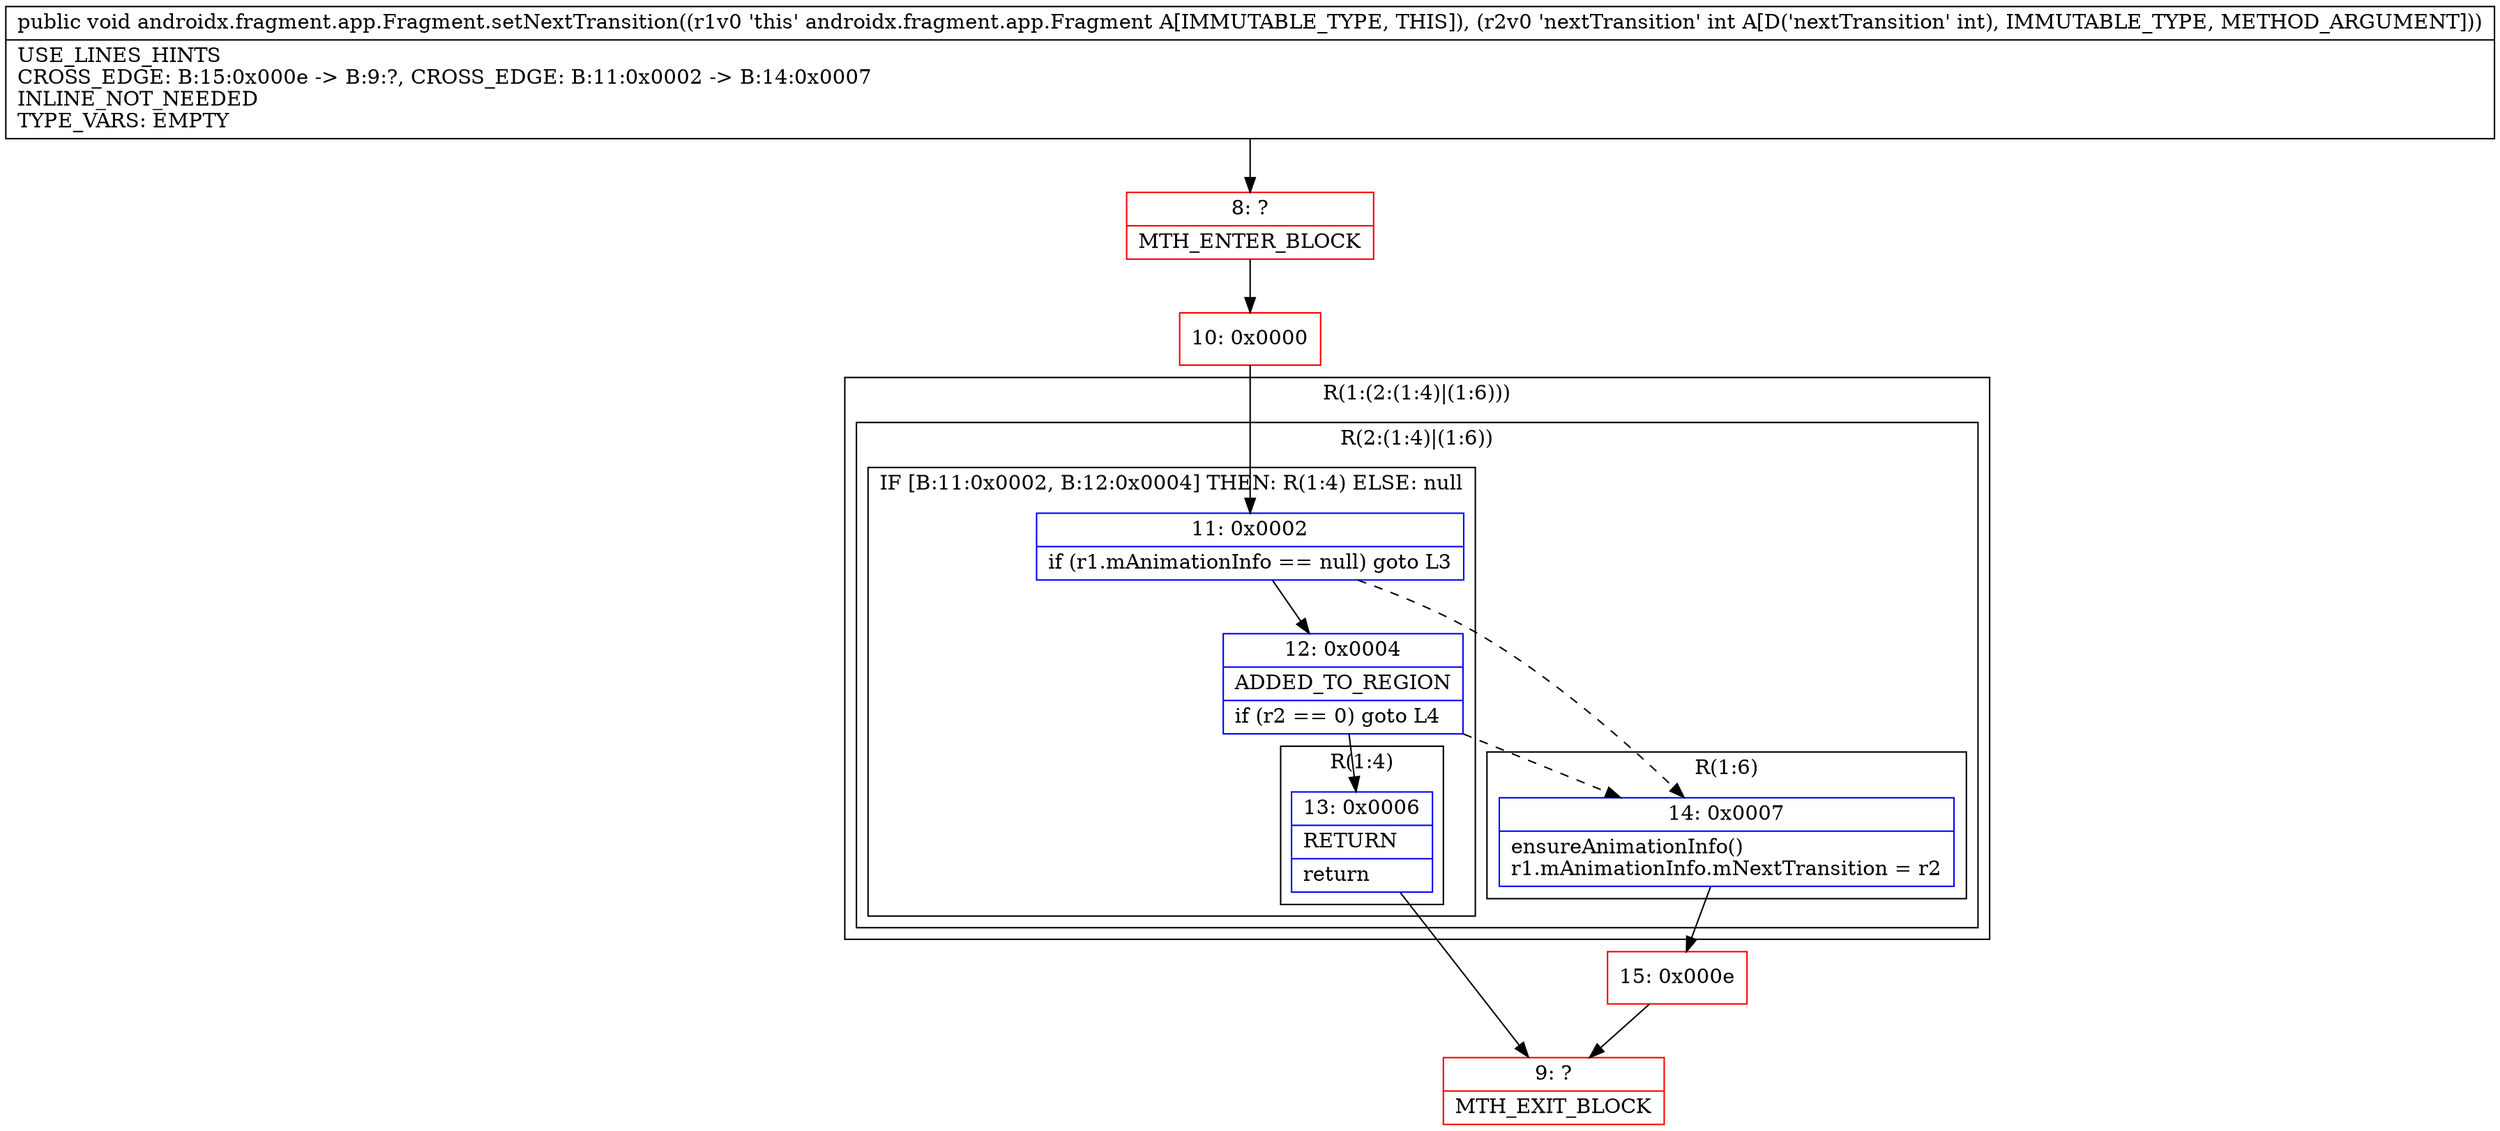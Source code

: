 digraph "CFG forandroidx.fragment.app.Fragment.setNextTransition(I)V" {
subgraph cluster_Region_698662730 {
label = "R(1:(2:(1:4)|(1:6)))";
node [shape=record,color=blue];
subgraph cluster_Region_1542835991 {
label = "R(2:(1:4)|(1:6))";
node [shape=record,color=blue];
subgraph cluster_IfRegion_131361956 {
label = "IF [B:11:0x0002, B:12:0x0004] THEN: R(1:4) ELSE: null";
node [shape=record,color=blue];
Node_11 [shape=record,label="{11\:\ 0x0002|if (r1.mAnimationInfo == null) goto L3\l}"];
Node_12 [shape=record,label="{12\:\ 0x0004|ADDED_TO_REGION\l|if (r2 == 0) goto L4\l}"];
subgraph cluster_Region_217628542 {
label = "R(1:4)";
node [shape=record,color=blue];
Node_13 [shape=record,label="{13\:\ 0x0006|RETURN\l|return\l}"];
}
}
subgraph cluster_Region_11149124 {
label = "R(1:6)";
node [shape=record,color=blue];
Node_14 [shape=record,label="{14\:\ 0x0007|ensureAnimationInfo()\lr1.mAnimationInfo.mNextTransition = r2\l}"];
}
}
}
Node_8 [shape=record,color=red,label="{8\:\ ?|MTH_ENTER_BLOCK\l}"];
Node_10 [shape=record,color=red,label="{10\:\ 0x0000}"];
Node_9 [shape=record,color=red,label="{9\:\ ?|MTH_EXIT_BLOCK\l}"];
Node_15 [shape=record,color=red,label="{15\:\ 0x000e}"];
MethodNode[shape=record,label="{public void androidx.fragment.app.Fragment.setNextTransition((r1v0 'this' androidx.fragment.app.Fragment A[IMMUTABLE_TYPE, THIS]), (r2v0 'nextTransition' int A[D('nextTransition' int), IMMUTABLE_TYPE, METHOD_ARGUMENT]))  | USE_LINES_HINTS\lCROSS_EDGE: B:15:0x000e \-\> B:9:?, CROSS_EDGE: B:11:0x0002 \-\> B:14:0x0007\lINLINE_NOT_NEEDED\lTYPE_VARS: EMPTY\l}"];
MethodNode -> Node_8;Node_11 -> Node_12;
Node_11 -> Node_14[style=dashed];
Node_12 -> Node_13;
Node_12 -> Node_14[style=dashed];
Node_13 -> Node_9;
Node_14 -> Node_15;
Node_8 -> Node_10;
Node_10 -> Node_11;
Node_15 -> Node_9;
}

